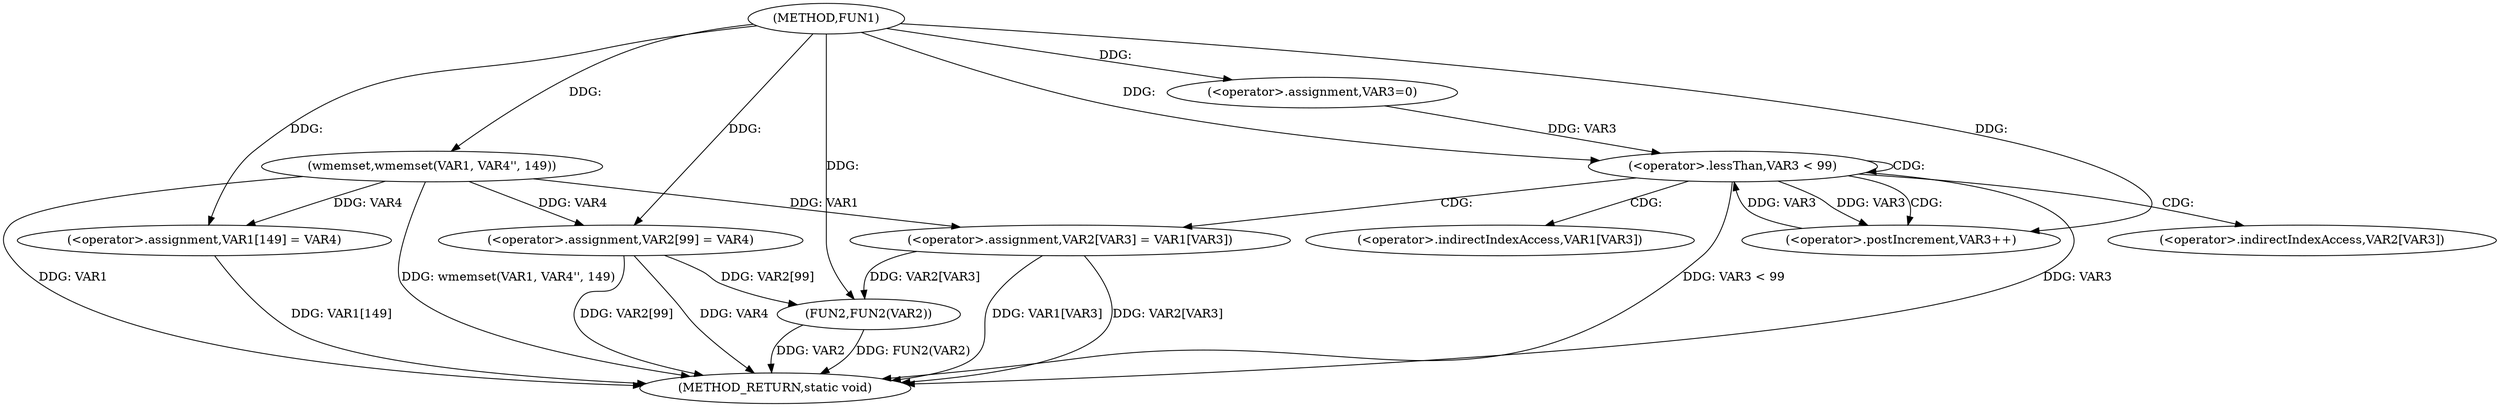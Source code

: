 digraph FUN1 {  
"1000100" [label = "(METHOD,FUN1)" ]
"1000139" [label = "(METHOD_RETURN,static void)" ]
"1000106" [label = "(wmemset,wmemset(VAR1, VAR4'', 149))" ]
"1000110" [label = "(<operator>.assignment,VAR1[149] = VAR4)" ]
"1000116" [label = "(<operator>.assignment,VAR3=0)" ]
"1000119" [label = "(<operator>.lessThan,VAR3 < 99)" ]
"1000122" [label = "(<operator>.postIncrement,VAR3++)" ]
"1000125" [label = "(<operator>.assignment,VAR2[VAR3] = VAR1[VAR3])" ]
"1000132" [label = "(<operator>.assignment,VAR2[99] = VAR4)" ]
"1000137" [label = "(FUN2,FUN2(VAR2))" ]
"1000126" [label = "(<operator>.indirectIndexAccess,VAR2[VAR3])" ]
"1000129" [label = "(<operator>.indirectIndexAccess,VAR1[VAR3])" ]
  "1000125" -> "1000139"  [ label = "DDG: VAR2[VAR3]"] 
  "1000106" -> "1000139"  [ label = "DDG: VAR1"] 
  "1000125" -> "1000139"  [ label = "DDG: VAR1[VAR3]"] 
  "1000132" -> "1000139"  [ label = "DDG: VAR2[99]"] 
  "1000137" -> "1000139"  [ label = "DDG: VAR2"] 
  "1000119" -> "1000139"  [ label = "DDG: VAR3 < 99"] 
  "1000119" -> "1000139"  [ label = "DDG: VAR3"] 
  "1000132" -> "1000139"  [ label = "DDG: VAR4"] 
  "1000110" -> "1000139"  [ label = "DDG: VAR1[149]"] 
  "1000137" -> "1000139"  [ label = "DDG: FUN2(VAR2)"] 
  "1000106" -> "1000139"  [ label = "DDG: wmemset(VAR1, VAR4'', 149)"] 
  "1000100" -> "1000106"  [ label = "DDG: "] 
  "1000106" -> "1000110"  [ label = "DDG: VAR4"] 
  "1000100" -> "1000110"  [ label = "DDG: "] 
  "1000100" -> "1000116"  [ label = "DDG: "] 
  "1000116" -> "1000119"  [ label = "DDG: VAR3"] 
  "1000122" -> "1000119"  [ label = "DDG: VAR3"] 
  "1000100" -> "1000119"  [ label = "DDG: "] 
  "1000119" -> "1000122"  [ label = "DDG: VAR3"] 
  "1000100" -> "1000122"  [ label = "DDG: "] 
  "1000106" -> "1000125"  [ label = "DDG: VAR1"] 
  "1000100" -> "1000132"  [ label = "DDG: "] 
  "1000106" -> "1000132"  [ label = "DDG: VAR4"] 
  "1000125" -> "1000137"  [ label = "DDG: VAR2[VAR3]"] 
  "1000132" -> "1000137"  [ label = "DDG: VAR2[99]"] 
  "1000100" -> "1000137"  [ label = "DDG: "] 
  "1000119" -> "1000129"  [ label = "CDG: "] 
  "1000119" -> "1000125"  [ label = "CDG: "] 
  "1000119" -> "1000119"  [ label = "CDG: "] 
  "1000119" -> "1000122"  [ label = "CDG: "] 
  "1000119" -> "1000126"  [ label = "CDG: "] 
}
